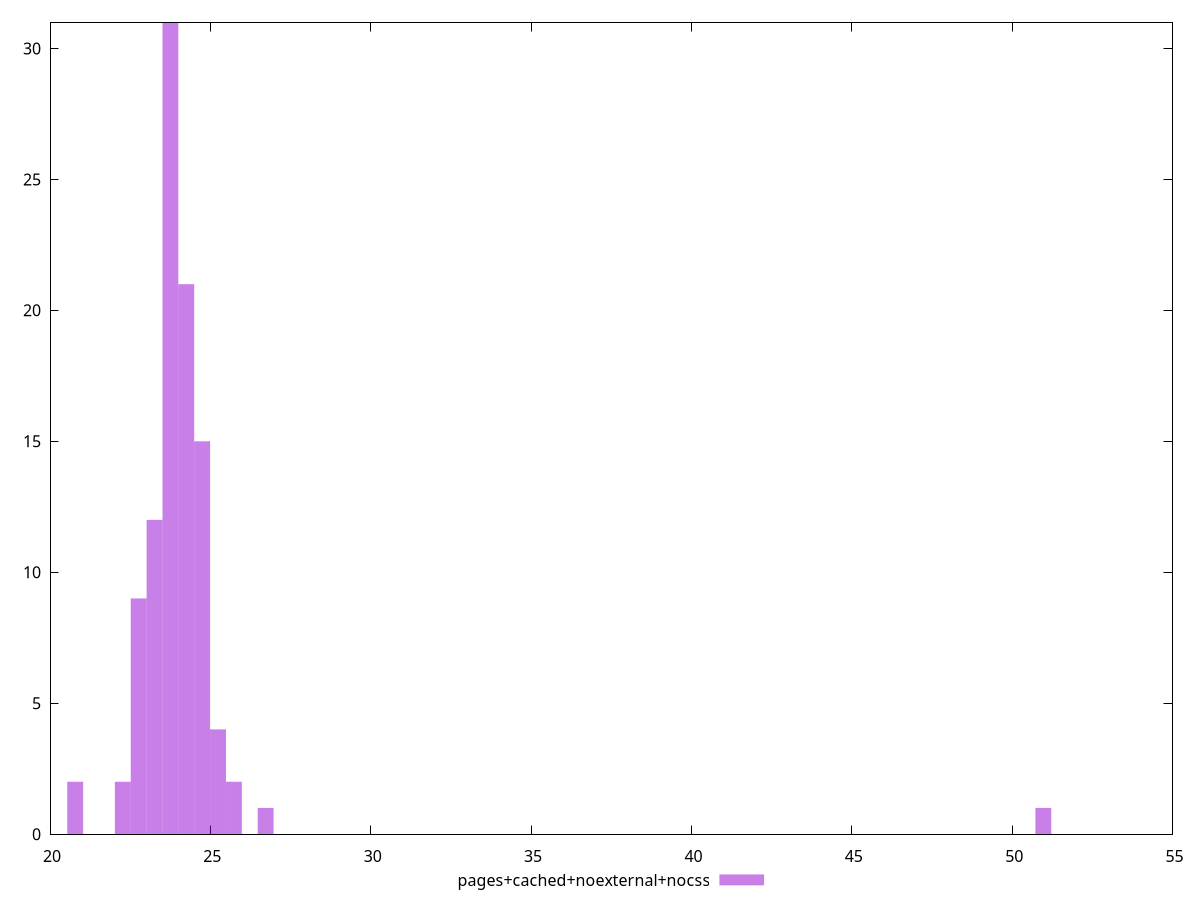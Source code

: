 $_pagesCachedNoexternalNocss <<EOF
23.754426107909442 31
23.259542230661328 12
22.269774476165104 2
24.74419386240567 15
24.249309985157556 21
22.764658353413218 9
25.239077739653784 4
26.72372937139812 1
25.733961616901897 2
20.785122844420762 2
50.97303935655568 1
EOF
set key outside below
set terminal pngcairo
set output "report_00006_2020-11-02T20-21-41.718Z/bootup-time/pages+cached+noexternal+nocss//raw_hist.png"
set yrange [0:31]
set boxwidth 0.4948838772481134
set style fill transparent solid 0.5 noborder
plot $_pagesCachedNoexternalNocss title "pages+cached+noexternal+nocss" with boxes ,